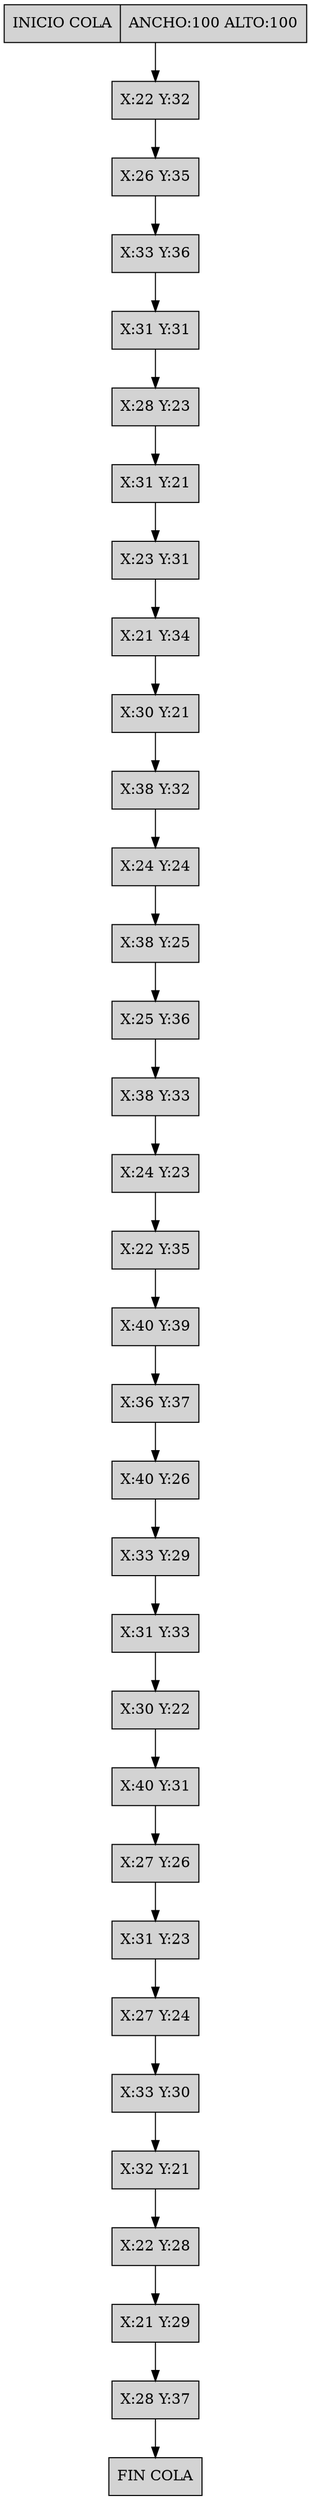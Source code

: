 digraph Tutotial{rankdir = TD;node[shape = record, style = filled];
tablero [label= " INICIO COLA | ANCHO:100 ALTO:100"];
0[label= " X:22 Y:32 "];
1[label= " X:26 Y:35 "];
2[label= " X:33 Y:36 "];
3[label= " X:31 Y:31 "];
4[label= " X:28 Y:23 "];
5[label= " X:31 Y:21 "];
6[label= " X:23 Y:31 "];
7[label= " X:21 Y:34 "];
8[label= " X:30 Y:21 "];
9[label= " X:38 Y:32 "];
10[label= " X:24 Y:24 "];
11[label= " X:38 Y:25 "];
12[label= " X:25 Y:36 "];
13[label= " X:38 Y:33 "];
14[label= " X:24 Y:23 "];
15[label= " X:22 Y:35 "];
16[label= " X:40 Y:39 "];
17[label= " X:36 Y:37 "];
18[label= " X:40 Y:26 "];
19[label= " X:33 Y:29 "];
20[label= " X:31 Y:33 "];
21[label= " X:30 Y:22 "];
22[label= " X:40 Y:31 "];
23[label= " X:27 Y:26 "];
24[label= " X:31 Y:23 "];
25[label= " X:27 Y:24 "];
26[label= " X:33 Y:30 "];
27[label= " X:32 Y:21 "];
28[label= " X:22 Y:28 "];
29[label= " X:21 Y:29 "];
30[label= " X:28 Y:37 "];
31[label=" FIN COLA"];
tablero->0;
0->1;
1->2;
2->3;
3->4;
4->5;
5->6;
6->7;
7->8;
8->9;
9->10;
10->11;
11->12;
12->13;
13->14;
14->15;
15->16;
16->17;
17->18;
18->19;
19->20;
20->21;
21->22;
22->23;
23->24;
24->25;
25->26;
26->27;
27->28;
28->29;
29->30;
30->31;
}